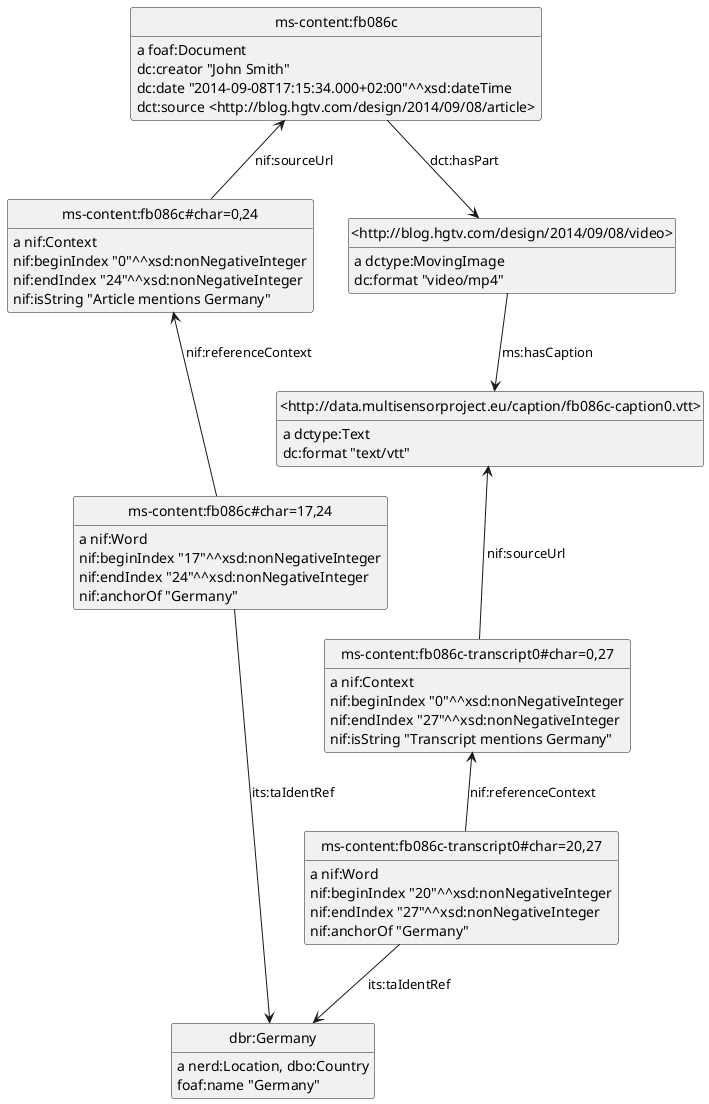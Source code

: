 @startuml
hide empty methods
hide empty attributes
hide circle
skinparam classAttributeIconSize 0
class ms_content_fb086c as "ms-content:fb086c"
ms_content_fb086c : a foaf:Document
class _http___blog_hgtv_com_design_2014_09_08_video_ as "<http://blog.hgtv.com/design/2014/09/08/video>"
ms_content_fb086c --> _http___blog_hgtv_com_design_2014_09_08_video_ : dct:hasPart
ms_content_fb086c : dc:creator "John Smith"
ms_content_fb086c : dc:date "2014-09-08T17:15:34.000+02:00"^^xsd:dateTime
ms_content_fb086c : dct:source <http://blog.hgtv.com/design/2014/09/08/article>
class dbr_Germany as "dbr:Germany"
dbr_Germany : a nerd:Location, dbo:Country
dbr_Germany : foaf:name "Germany"
class _http___data_multisensorproject_eu_caption_fb086c_caption0_vtt_ as "<http://data.multisensorproject.eu/caption/fb086c-caption0.vtt>"
_http___data_multisensorproject_eu_caption_fb086c_caption0_vtt_ : a dctype:Text
_http___data_multisensorproject_eu_caption_fb086c_caption0_vtt_ : dc:format "text/vtt"
class ms_content_fb086c_transcript0_char_0_27 as "ms-content:fb086c-transcript0#char=0,27"
ms_content_fb086c_transcript0_char_0_27 : a nif:Context
ms_content_fb086c_transcript0_char_0_27 -up-> _http___data_multisensorproject_eu_caption_fb086c_caption0_vtt_ : nif:sourceUrl
ms_content_fb086c_transcript0_char_0_27 : nif:beginIndex "0"^^xsd:nonNegativeInteger
ms_content_fb086c_transcript0_char_0_27 : nif:endIndex "27"^^xsd:nonNegativeInteger
ms_content_fb086c_transcript0_char_0_27 : nif:isString "Transcript mentions Germany"
class ms_content_fb086c_char_0_24 as "ms-content:fb086c#char=0,24"
ms_content_fb086c_char_0_24 : a nif:Context
ms_content_fb086c_char_0_24 -up-> ms_content_fb086c : nif:sourceUrl
ms_content_fb086c_char_0_24 : nif:beginIndex "0"^^xsd:nonNegativeInteger
ms_content_fb086c_char_0_24 : nif:endIndex "24"^^xsd:nonNegativeInteger
ms_content_fb086c_char_0_24 : nif:isString "Article mentions Germany"
_http___blog_hgtv_com_design_2014_09_08_video_ : a dctype:MovingImage
_http___blog_hgtv_com_design_2014_09_08_video_ --> _http___data_multisensorproject_eu_caption_fb086c_caption0_vtt_ : ms:hasCaption
_http___blog_hgtv_com_design_2014_09_08_video_ : dc:format "video/mp4"
class ms_content_fb086c_transcript0_char_20_27 as "ms-content:fb086c-transcript0#char=20,27"
ms_content_fb086c_transcript0_char_20_27 : a nif:Word
ms_content_fb086c_transcript0_char_20_27 -up-> ms_content_fb086c_transcript0_char_0_27 : nif:referenceContext
ms_content_fb086c_transcript0_char_20_27 --> dbr_Germany : its:taIdentRef
ms_content_fb086c_transcript0_char_20_27 : nif:beginIndex "20"^^xsd:nonNegativeInteger
ms_content_fb086c_transcript0_char_20_27 : nif:endIndex "27"^^xsd:nonNegativeInteger
ms_content_fb086c_transcript0_char_20_27 : nif:anchorOf "Germany"
class ms_content_fb086c_char_17_24 as "ms-content:fb086c#char=17,24"
ms_content_fb086c_char_17_24 : a nif:Word
ms_content_fb086c_char_17_24 --> dbr_Germany : its:taIdentRef
ms_content_fb086c_char_17_24 -up-> ms_content_fb086c_char_0_24 : nif:referenceContext
ms_content_fb086c_char_17_24 : nif:beginIndex "17"^^xsd:nonNegativeInteger
ms_content_fb086c_char_17_24 : nif:endIndex "24"^^xsd:nonNegativeInteger
ms_content_fb086c_char_17_24 : nif:anchorOf "Germany"
@enduml
